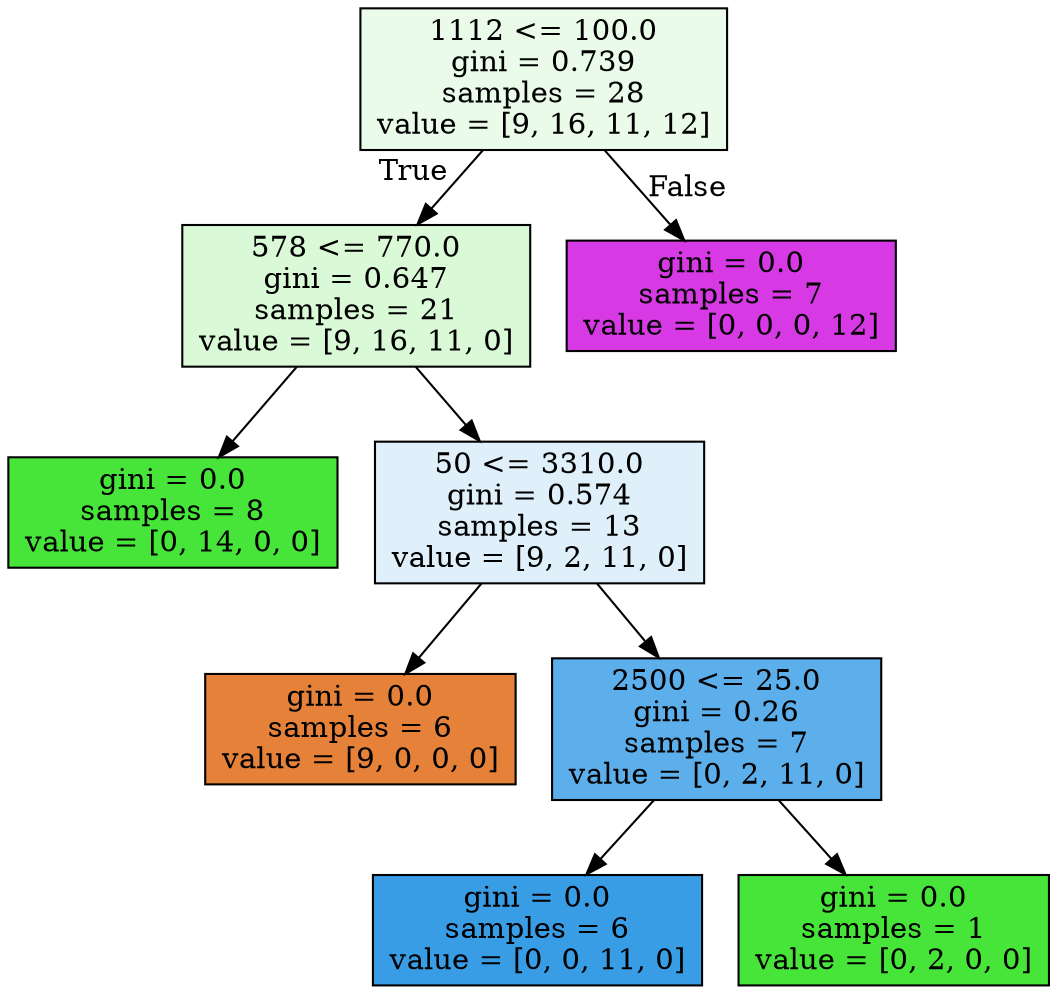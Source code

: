 digraph Tree {
node [shape=box, style="filled", color="black"] ;
0 [label="1112 <= 100.0\ngini = 0.739\nsamples = 28\nvalue = [9, 16, 11, 12]", fillcolor="#47e5391c"] ;
1 [label="578 <= 770.0\ngini = 0.647\nsamples = 21\nvalue = [9, 16, 11, 0]", fillcolor="#47e53933"] ;
0 -> 1 [labeldistance=2.5, labelangle=45, headlabel="True"] ;
2 [label="gini = 0.0\nsamples = 8\nvalue = [0, 14, 0, 0]", fillcolor="#47e539ff"] ;
1 -> 2 ;
3 [label="50 <= 3310.0\ngini = 0.574\nsamples = 13\nvalue = [9, 2, 11, 0]", fillcolor="#399de527"] ;
1 -> 3 ;
4 [label="gini = 0.0\nsamples = 6\nvalue = [9, 0, 0, 0]", fillcolor="#e58139ff"] ;
3 -> 4 ;
5 [label="2500 <= 25.0\ngini = 0.26\nsamples = 7\nvalue = [0, 2, 11, 0]", fillcolor="#399de5d1"] ;
3 -> 5 ;
6 [label="gini = 0.0\nsamples = 6\nvalue = [0, 0, 11, 0]", fillcolor="#399de5ff"] ;
5 -> 6 ;
7 [label="gini = 0.0\nsamples = 1\nvalue = [0, 2, 0, 0]", fillcolor="#47e539ff"] ;
5 -> 7 ;
8 [label="gini = 0.0\nsamples = 7\nvalue = [0, 0, 0, 12]", fillcolor="#d739e5ff"] ;
0 -> 8 [labeldistance=2.5, labelangle=-45, headlabel="False"] ;
}